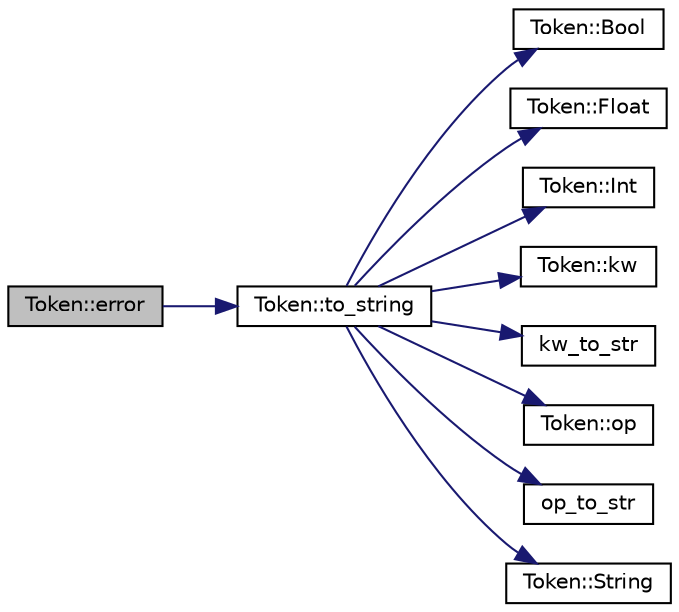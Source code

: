 digraph "Token::error"
{
 // LATEX_PDF_SIZE
  edge [fontname="Helvetica",fontsize="10",labelfontname="Helvetica",labelfontsize="10"];
  node [fontname="Helvetica",fontsize="10",shape=record];
  rankdir="LR";
  Node1 [label="Token::error",height=0.2,width=0.4,color="black", fillcolor="grey75", style="filled", fontcolor="black",tooltip=" "];
  Node1 -> Node2 [color="midnightblue",fontsize="10",style="solid",fontname="Helvetica"];
  Node2 [label="Token::to_string",height=0.2,width=0.4,color="black", fillcolor="white", style="filled",URL="$struct_token.html#a1bc4fbbdb0346dfc62b255d0472452ac",tooltip=" "];
  Node2 -> Node3 [color="midnightblue",fontsize="10",style="solid",fontname="Helvetica"];
  Node3 [label="Token::Bool",height=0.2,width=0.4,color="black", fillcolor="white", style="filled",URL="$struct_token.html#a37b9c67f21de63cc3988ecda4d3ddb06",tooltip=" "];
  Node2 -> Node4 [color="midnightblue",fontsize="10",style="solid",fontname="Helvetica"];
  Node4 [label="Token::Float",height=0.2,width=0.4,color="black", fillcolor="white", style="filled",URL="$struct_token.html#a45d57b269dde74a10b829920690269d0",tooltip=" "];
  Node2 -> Node5 [color="midnightblue",fontsize="10",style="solid",fontname="Helvetica"];
  Node5 [label="Token::Int",height=0.2,width=0.4,color="black", fillcolor="white", style="filled",URL="$struct_token.html#a21bcc93704e4573a7b89bf16cdf3fe00",tooltip=" "];
  Node2 -> Node6 [color="midnightblue",fontsize="10",style="solid",fontname="Helvetica"];
  Node6 [label="Token::kw",height=0.2,width=0.4,color="black", fillcolor="white", style="filled",URL="$struct_token.html#a165d58c7f32001a9fcb0bd4635dc361a",tooltip=" "];
  Node2 -> Node7 [color="midnightblue",fontsize="10",style="solid",fontname="Helvetica"];
  Node7 [label="kw_to_str",height=0.2,width=0.4,color="black", fillcolor="white", style="filled",URL="$_token_8h.html#a59034cb38bebe946b7d8ef9069789a31",tooltip=" "];
  Node2 -> Node8 [color="midnightblue",fontsize="10",style="solid",fontname="Helvetica"];
  Node8 [label="Token::op",height=0.2,width=0.4,color="black", fillcolor="white", style="filled",URL="$struct_token.html#a506aa265a7d6d000df83b0cbf54eef27",tooltip=" "];
  Node2 -> Node9 [color="midnightblue",fontsize="10",style="solid",fontname="Helvetica"];
  Node9 [label="op_to_str",height=0.2,width=0.4,color="black", fillcolor="white", style="filled",URL="$_token_8h.html#ad926c05a78eea9a3271272c25f2386bf",tooltip=" "];
  Node2 -> Node10 [color="midnightblue",fontsize="10",style="solid",fontname="Helvetica"];
  Node10 [label="Token::String",height=0.2,width=0.4,color="black", fillcolor="white", style="filled",URL="$struct_token.html#ae6e74d9c27cff33ccfc2e70bc140b410",tooltip=" "];
}

